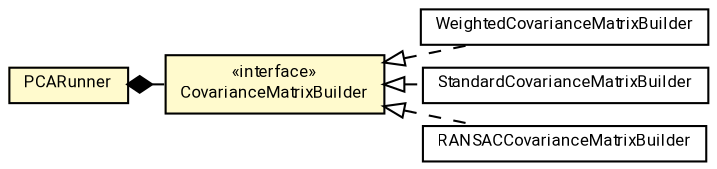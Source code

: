 #!/usr/local/bin/dot
#
# Class diagram 
# Generated by UMLGraph version R5_7_2-60-g0e99a6 (http://www.spinellis.gr/umlgraph/)
#

digraph G {
	graph [fontnames="svg"]
	edge [fontname="Roboto",fontsize=7,labelfontname="Roboto",labelfontsize=7,color="black"];
	node [fontname="Roboto",fontcolor="black",fontsize=8,shape=plaintext,margin=0,width=0,height=0];
	nodesep=0.15;
	ranksep=0.25;
	rankdir=LR;
	// de.lmu.ifi.dbs.elki.math.linearalgebra.pca.WeightedCovarianceMatrixBuilder
	c2922682 [label=<<table title="de.lmu.ifi.dbs.elki.math.linearalgebra.pca.WeightedCovarianceMatrixBuilder" border="0" cellborder="1" cellspacing="0" cellpadding="2" href="WeightedCovarianceMatrixBuilder.html" target="_parent">
		<tr><td><table border="0" cellspacing="0" cellpadding="1">
		<tr><td align="center" balign="center"> <font face="Roboto">WeightedCovarianceMatrixBuilder</font> </td></tr>
		</table></td></tr>
		</table>>, URL="WeightedCovarianceMatrixBuilder.html"];
	// de.lmu.ifi.dbs.elki.math.linearalgebra.pca.StandardCovarianceMatrixBuilder
	c2923480 [label=<<table title="de.lmu.ifi.dbs.elki.math.linearalgebra.pca.StandardCovarianceMatrixBuilder" border="0" cellborder="1" cellspacing="0" cellpadding="2" href="StandardCovarianceMatrixBuilder.html" target="_parent">
		<tr><td><table border="0" cellspacing="0" cellpadding="1">
		<tr><td align="center" balign="center"> <font face="Roboto">StandardCovarianceMatrixBuilder</font> </td></tr>
		</table></td></tr>
		</table>>, URL="StandardCovarianceMatrixBuilder.html"];
	// de.lmu.ifi.dbs.elki.math.linearalgebra.pca.CovarianceMatrixBuilder
	c2923512 [label=<<table title="de.lmu.ifi.dbs.elki.math.linearalgebra.pca.CovarianceMatrixBuilder" border="0" cellborder="1" cellspacing="0" cellpadding="2" bgcolor="lemonChiffon" href="CovarianceMatrixBuilder.html" target="_parent">
		<tr><td><table border="0" cellspacing="0" cellpadding="1">
		<tr><td align="center" balign="center"> &#171;interface&#187; </td></tr>
		<tr><td align="center" balign="center"> <font face="Roboto">CovarianceMatrixBuilder</font> </td></tr>
		</table></td></tr>
		</table>>, URL="CovarianceMatrixBuilder.html"];
	// de.lmu.ifi.dbs.elki.math.linearalgebra.pca.PCARunner
	c2923513 [label=<<table title="de.lmu.ifi.dbs.elki.math.linearalgebra.pca.PCARunner" border="0" cellborder="1" cellspacing="0" cellpadding="2" bgcolor="LemonChiffon" href="PCARunner.html" target="_parent">
		<tr><td><table border="0" cellspacing="0" cellpadding="1">
		<tr><td align="center" balign="center"> <font face="Roboto">PCARunner</font> </td></tr>
		</table></td></tr>
		</table>>, URL="PCARunner.html"];
	// de.lmu.ifi.dbs.elki.math.linearalgebra.pca.RANSACCovarianceMatrixBuilder
	c2923517 [label=<<table title="de.lmu.ifi.dbs.elki.math.linearalgebra.pca.RANSACCovarianceMatrixBuilder" border="0" cellborder="1" cellspacing="0" cellpadding="2" href="RANSACCovarianceMatrixBuilder.html" target="_parent">
		<tr><td><table border="0" cellspacing="0" cellpadding="1">
		<tr><td align="center" balign="center"> <font face="Roboto">RANSACCovarianceMatrixBuilder</font> </td></tr>
		</table></td></tr>
		</table>>, URL="RANSACCovarianceMatrixBuilder.html"];
	// de.lmu.ifi.dbs.elki.math.linearalgebra.pca.WeightedCovarianceMatrixBuilder implements de.lmu.ifi.dbs.elki.math.linearalgebra.pca.CovarianceMatrixBuilder
	c2923512 -> c2922682 [arrowtail=empty,style=dashed,dir=back,weight=9];
	// de.lmu.ifi.dbs.elki.math.linearalgebra.pca.StandardCovarianceMatrixBuilder implements de.lmu.ifi.dbs.elki.math.linearalgebra.pca.CovarianceMatrixBuilder
	c2923512 -> c2923480 [arrowtail=empty,style=dashed,dir=back,weight=9];
	// de.lmu.ifi.dbs.elki.math.linearalgebra.pca.PCARunner composed de.lmu.ifi.dbs.elki.math.linearalgebra.pca.CovarianceMatrixBuilder
	c2923513 -> c2923512 [arrowhead=none,arrowtail=diamond,dir=back,weight=6];
	// de.lmu.ifi.dbs.elki.math.linearalgebra.pca.RANSACCovarianceMatrixBuilder implements de.lmu.ifi.dbs.elki.math.linearalgebra.pca.CovarianceMatrixBuilder
	c2923512 -> c2923517 [arrowtail=empty,style=dashed,dir=back,weight=9];
}

